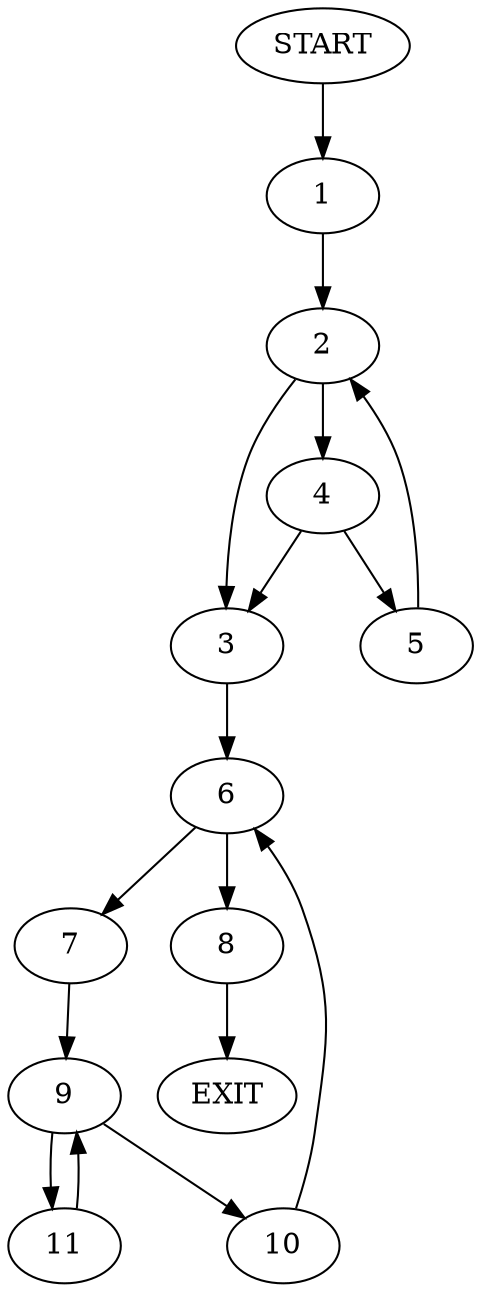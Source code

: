 digraph {
0 [label="START"]
12 [label="EXIT"]
0 -> 1
1 -> 2
2 -> 3
2 -> 4
4 -> 3
4 -> 5
3 -> 6
5 -> 2
6 -> 7
6 -> 8
7 -> 9
8 -> 12
9 -> 10
9 -> 11
11 -> 9
10 -> 6
}
